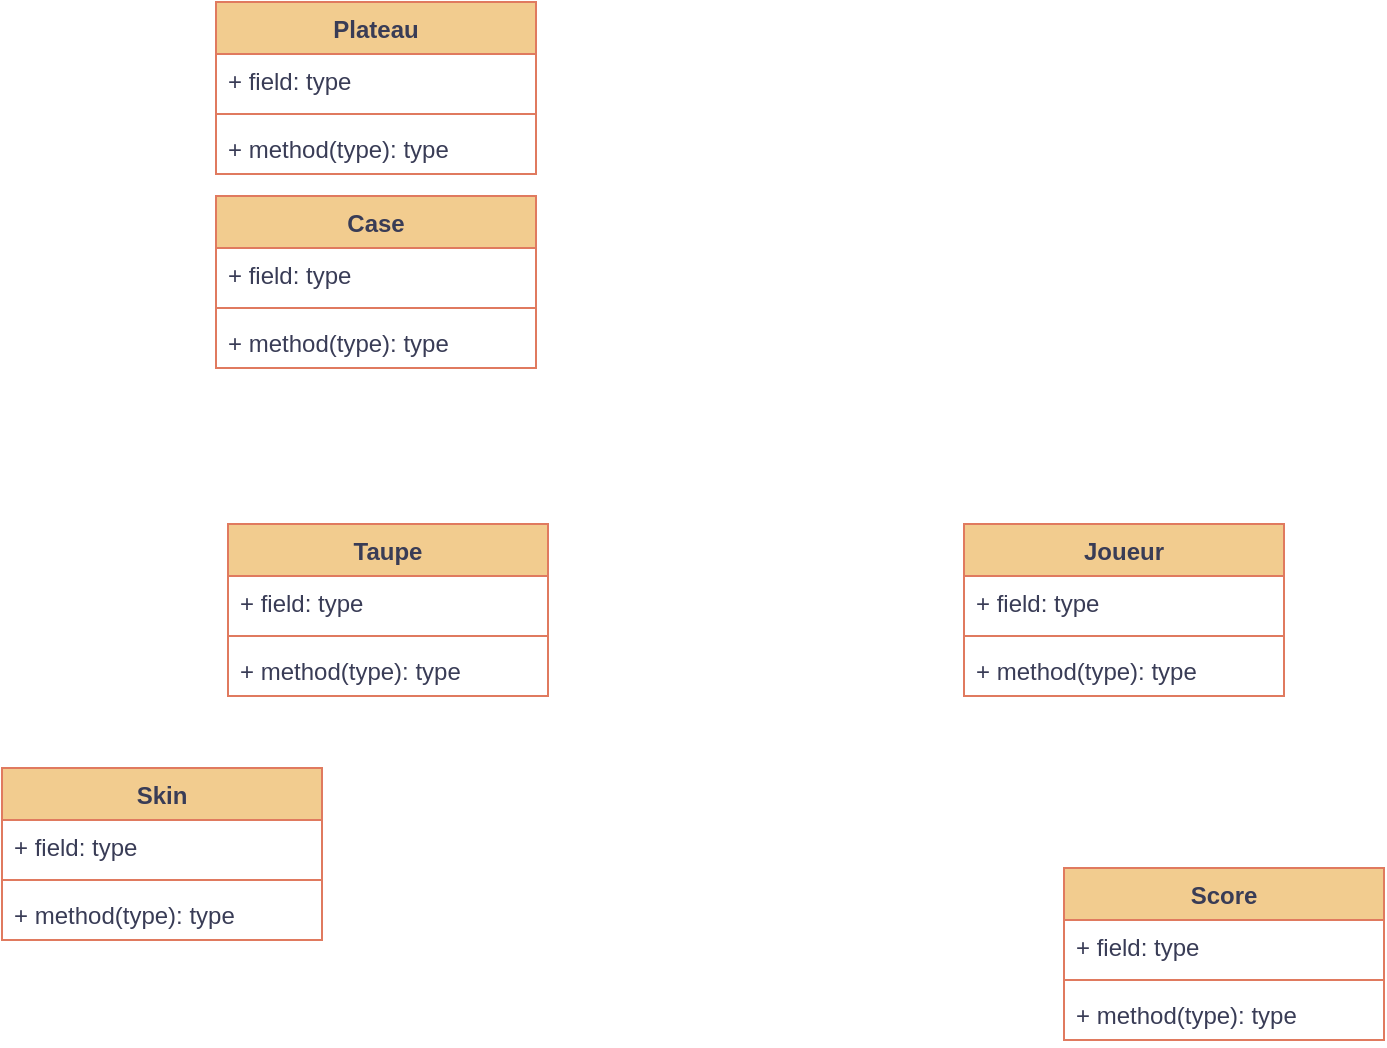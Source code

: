 <mxfile version="20.8.4" type="github">
  <diagram id="Kr7K8--PYpSpmefKkC5i" name="Page-1">
    <mxGraphModel dx="1434" dy="796" grid="0" gridSize="10" guides="1" tooltips="1" connect="1" arrows="1" fold="1" page="1" pageScale="1" pageWidth="827" pageHeight="1169" background="none" math="0" shadow="0">
      <root>
        <mxCell id="0" />
        <mxCell id="1" parent="0" />
        <mxCell id="-6nY8-NCyLKgDw2vpU9F-1" value="Case" style="swimlane;fontStyle=1;align=center;verticalAlign=top;childLayout=stackLayout;horizontal=1;startSize=26;horizontalStack=0;resizeParent=1;resizeParentMax=0;resizeLast=0;collapsible=1;marginBottom=0;strokeColor=#E07A5F;fontColor=#393C56;fillColor=#F2CC8F;" vertex="1" parent="1">
          <mxGeometry x="140" y="118" width="160" height="86" as="geometry" />
        </mxCell>
        <mxCell id="-6nY8-NCyLKgDw2vpU9F-2" value="+ field: type" style="text;strokeColor=none;fillColor=none;align=left;verticalAlign=top;spacingLeft=4;spacingRight=4;overflow=hidden;rotatable=0;points=[[0,0.5],[1,0.5]];portConstraint=eastwest;fontColor=#393C56;" vertex="1" parent="-6nY8-NCyLKgDw2vpU9F-1">
          <mxGeometry y="26" width="160" height="26" as="geometry" />
        </mxCell>
        <mxCell id="-6nY8-NCyLKgDw2vpU9F-3" value="" style="line;strokeWidth=1;fillColor=none;align=left;verticalAlign=middle;spacingTop=-1;spacingLeft=3;spacingRight=3;rotatable=0;labelPosition=right;points=[];portConstraint=eastwest;strokeColor=inherit;fontColor=#393C56;" vertex="1" parent="-6nY8-NCyLKgDw2vpU9F-1">
          <mxGeometry y="52" width="160" height="8" as="geometry" />
        </mxCell>
        <mxCell id="-6nY8-NCyLKgDw2vpU9F-4" value="+ method(type): type" style="text;strokeColor=none;fillColor=none;align=left;verticalAlign=top;spacingLeft=4;spacingRight=4;overflow=hidden;rotatable=0;points=[[0,0.5],[1,0.5]];portConstraint=eastwest;fontColor=#393C56;" vertex="1" parent="-6nY8-NCyLKgDw2vpU9F-1">
          <mxGeometry y="60" width="160" height="26" as="geometry" />
        </mxCell>
        <mxCell id="-6nY8-NCyLKgDw2vpU9F-5" value="Plateau" style="swimlane;fontStyle=1;align=center;verticalAlign=top;childLayout=stackLayout;horizontal=1;startSize=26;horizontalStack=0;resizeParent=1;resizeParentMax=0;resizeLast=0;collapsible=1;marginBottom=0;strokeColor=#E07A5F;fontColor=#393C56;fillColor=#F2CC8F;" vertex="1" parent="1">
          <mxGeometry x="140" y="21" width="160" height="86" as="geometry" />
        </mxCell>
        <mxCell id="-6nY8-NCyLKgDw2vpU9F-6" value="+ field: type" style="text;strokeColor=none;fillColor=none;align=left;verticalAlign=top;spacingLeft=4;spacingRight=4;overflow=hidden;rotatable=0;points=[[0,0.5],[1,0.5]];portConstraint=eastwest;fontColor=#393C56;" vertex="1" parent="-6nY8-NCyLKgDw2vpU9F-5">
          <mxGeometry y="26" width="160" height="26" as="geometry" />
        </mxCell>
        <mxCell id="-6nY8-NCyLKgDw2vpU9F-7" value="" style="line;strokeWidth=1;fillColor=none;align=left;verticalAlign=middle;spacingTop=-1;spacingLeft=3;spacingRight=3;rotatable=0;labelPosition=right;points=[];portConstraint=eastwest;strokeColor=inherit;fontColor=#393C56;" vertex="1" parent="-6nY8-NCyLKgDw2vpU9F-5">
          <mxGeometry y="52" width="160" height="8" as="geometry" />
        </mxCell>
        <mxCell id="-6nY8-NCyLKgDw2vpU9F-8" value="+ method(type): type" style="text;strokeColor=none;fillColor=none;align=left;verticalAlign=top;spacingLeft=4;spacingRight=4;overflow=hidden;rotatable=0;points=[[0,0.5],[1,0.5]];portConstraint=eastwest;fontColor=#393C56;" vertex="1" parent="-6nY8-NCyLKgDw2vpU9F-5">
          <mxGeometry y="60" width="160" height="26" as="geometry" />
        </mxCell>
        <mxCell id="-6nY8-NCyLKgDw2vpU9F-9" value="Taupe" style="swimlane;fontStyle=1;align=center;verticalAlign=top;childLayout=stackLayout;horizontal=1;startSize=26;horizontalStack=0;resizeParent=1;resizeParentMax=0;resizeLast=0;collapsible=1;marginBottom=0;strokeColor=#E07A5F;fontColor=#393C56;fillColor=#F2CC8F;" vertex="1" parent="1">
          <mxGeometry x="146" y="282" width="160" height="86" as="geometry" />
        </mxCell>
        <mxCell id="-6nY8-NCyLKgDw2vpU9F-10" value="+ field: type" style="text;strokeColor=none;fillColor=none;align=left;verticalAlign=top;spacingLeft=4;spacingRight=4;overflow=hidden;rotatable=0;points=[[0,0.5],[1,0.5]];portConstraint=eastwest;fontColor=#393C56;" vertex="1" parent="-6nY8-NCyLKgDw2vpU9F-9">
          <mxGeometry y="26" width="160" height="26" as="geometry" />
        </mxCell>
        <mxCell id="-6nY8-NCyLKgDw2vpU9F-11" value="" style="line;strokeWidth=1;fillColor=none;align=left;verticalAlign=middle;spacingTop=-1;spacingLeft=3;spacingRight=3;rotatable=0;labelPosition=right;points=[];portConstraint=eastwest;strokeColor=inherit;fontColor=#393C56;" vertex="1" parent="-6nY8-NCyLKgDw2vpU9F-9">
          <mxGeometry y="52" width="160" height="8" as="geometry" />
        </mxCell>
        <mxCell id="-6nY8-NCyLKgDw2vpU9F-12" value="+ method(type): type" style="text;strokeColor=none;fillColor=none;align=left;verticalAlign=top;spacingLeft=4;spacingRight=4;overflow=hidden;rotatable=0;points=[[0,0.5],[1,0.5]];portConstraint=eastwest;fontColor=#393C56;" vertex="1" parent="-6nY8-NCyLKgDw2vpU9F-9">
          <mxGeometry y="60" width="160" height="26" as="geometry" />
        </mxCell>
        <mxCell id="-6nY8-NCyLKgDw2vpU9F-13" value="Joueur" style="swimlane;fontStyle=1;align=center;verticalAlign=top;childLayout=stackLayout;horizontal=1;startSize=26;horizontalStack=0;resizeParent=1;resizeParentMax=0;resizeLast=0;collapsible=1;marginBottom=0;strokeColor=#E07A5F;fontColor=#393C56;fillColor=#F2CC8F;" vertex="1" parent="1">
          <mxGeometry x="514" y="282" width="160" height="86" as="geometry" />
        </mxCell>
        <mxCell id="-6nY8-NCyLKgDw2vpU9F-14" value="+ field: type" style="text;strokeColor=none;fillColor=none;align=left;verticalAlign=top;spacingLeft=4;spacingRight=4;overflow=hidden;rotatable=0;points=[[0,0.5],[1,0.5]];portConstraint=eastwest;fontColor=#393C56;" vertex="1" parent="-6nY8-NCyLKgDw2vpU9F-13">
          <mxGeometry y="26" width="160" height="26" as="geometry" />
        </mxCell>
        <mxCell id="-6nY8-NCyLKgDw2vpU9F-15" value="" style="line;strokeWidth=1;fillColor=none;align=left;verticalAlign=middle;spacingTop=-1;spacingLeft=3;spacingRight=3;rotatable=0;labelPosition=right;points=[];portConstraint=eastwest;strokeColor=inherit;fontColor=#393C56;" vertex="1" parent="-6nY8-NCyLKgDw2vpU9F-13">
          <mxGeometry y="52" width="160" height="8" as="geometry" />
        </mxCell>
        <mxCell id="-6nY8-NCyLKgDw2vpU9F-16" value="+ method(type): type" style="text;strokeColor=none;fillColor=none;align=left;verticalAlign=top;spacingLeft=4;spacingRight=4;overflow=hidden;rotatable=0;points=[[0,0.5],[1,0.5]];portConstraint=eastwest;fontColor=#393C56;" vertex="1" parent="-6nY8-NCyLKgDw2vpU9F-13">
          <mxGeometry y="60" width="160" height="26" as="geometry" />
        </mxCell>
        <mxCell id="-6nY8-NCyLKgDw2vpU9F-17" value="Score" style="swimlane;fontStyle=1;align=center;verticalAlign=top;childLayout=stackLayout;horizontal=1;startSize=26;horizontalStack=0;resizeParent=1;resizeParentMax=0;resizeLast=0;collapsible=1;marginBottom=0;strokeColor=#E07A5F;fontColor=#393C56;fillColor=#F2CC8F;" vertex="1" parent="1">
          <mxGeometry x="564" y="454" width="160" height="86" as="geometry" />
        </mxCell>
        <mxCell id="-6nY8-NCyLKgDw2vpU9F-18" value="+ field: type" style="text;strokeColor=none;fillColor=none;align=left;verticalAlign=top;spacingLeft=4;spacingRight=4;overflow=hidden;rotatable=0;points=[[0,0.5],[1,0.5]];portConstraint=eastwest;fontColor=#393C56;" vertex="1" parent="-6nY8-NCyLKgDw2vpU9F-17">
          <mxGeometry y="26" width="160" height="26" as="geometry" />
        </mxCell>
        <mxCell id="-6nY8-NCyLKgDw2vpU9F-19" value="" style="line;strokeWidth=1;fillColor=none;align=left;verticalAlign=middle;spacingTop=-1;spacingLeft=3;spacingRight=3;rotatable=0;labelPosition=right;points=[];portConstraint=eastwest;strokeColor=inherit;fontColor=#393C56;" vertex="1" parent="-6nY8-NCyLKgDw2vpU9F-17">
          <mxGeometry y="52" width="160" height="8" as="geometry" />
        </mxCell>
        <mxCell id="-6nY8-NCyLKgDw2vpU9F-20" value="+ method(type): type" style="text;strokeColor=none;fillColor=none;align=left;verticalAlign=top;spacingLeft=4;spacingRight=4;overflow=hidden;rotatable=0;points=[[0,0.5],[1,0.5]];portConstraint=eastwest;fontColor=#393C56;" vertex="1" parent="-6nY8-NCyLKgDw2vpU9F-17">
          <mxGeometry y="60" width="160" height="26" as="geometry" />
        </mxCell>
        <mxCell id="-6nY8-NCyLKgDw2vpU9F-21" value="Skin" style="swimlane;fontStyle=1;align=center;verticalAlign=top;childLayout=stackLayout;horizontal=1;startSize=26;horizontalStack=0;resizeParent=1;resizeParentMax=0;resizeLast=0;collapsible=1;marginBottom=0;strokeColor=#E07A5F;fontColor=#393C56;fillColor=#F2CC8F;" vertex="1" parent="1">
          <mxGeometry x="33" y="404" width="160" height="86" as="geometry" />
        </mxCell>
        <mxCell id="-6nY8-NCyLKgDw2vpU9F-22" value="+ field: type" style="text;strokeColor=none;fillColor=none;align=left;verticalAlign=top;spacingLeft=4;spacingRight=4;overflow=hidden;rotatable=0;points=[[0,0.5],[1,0.5]];portConstraint=eastwest;fontColor=#393C56;" vertex="1" parent="-6nY8-NCyLKgDw2vpU9F-21">
          <mxGeometry y="26" width="160" height="26" as="geometry" />
        </mxCell>
        <mxCell id="-6nY8-NCyLKgDw2vpU9F-23" value="" style="line;strokeWidth=1;fillColor=none;align=left;verticalAlign=middle;spacingTop=-1;spacingLeft=3;spacingRight=3;rotatable=0;labelPosition=right;points=[];portConstraint=eastwest;strokeColor=inherit;fontColor=#393C56;" vertex="1" parent="-6nY8-NCyLKgDw2vpU9F-21">
          <mxGeometry y="52" width="160" height="8" as="geometry" />
        </mxCell>
        <mxCell id="-6nY8-NCyLKgDw2vpU9F-24" value="+ method(type): type" style="text;strokeColor=none;fillColor=none;align=left;verticalAlign=top;spacingLeft=4;spacingRight=4;overflow=hidden;rotatable=0;points=[[0,0.5],[1,0.5]];portConstraint=eastwest;fontColor=#393C56;" vertex="1" parent="-6nY8-NCyLKgDw2vpU9F-21">
          <mxGeometry y="60" width="160" height="26" as="geometry" />
        </mxCell>
      </root>
    </mxGraphModel>
  </diagram>
</mxfile>
